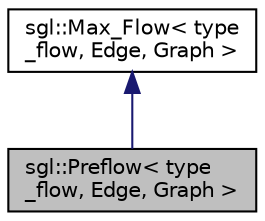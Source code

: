 digraph "sgl::Preflow&lt; type_flow, Edge, Graph &gt;"
{
  edge [fontname="Helvetica",fontsize="10",labelfontname="Helvetica",labelfontsize="10"];
  node [fontname="Helvetica",fontsize="10",shape=record];
  Node1 [label="sgl::Preflow\< type\l_flow, Edge, Graph \>",height=0.2,width=0.4,color="black", fillcolor="grey75", style="filled", fontcolor="black"];
  Node2 -> Node1 [dir="back",color="midnightblue",fontsize="10",style="solid",fontname="Helvetica"];
  Node2 [label="sgl::Max_Flow\< type\l_flow, Edge, Graph \>",height=0.2,width=0.4,color="black", fillcolor="white", style="filled",URL="$classsgl_1_1_max___flow.html"];
}
